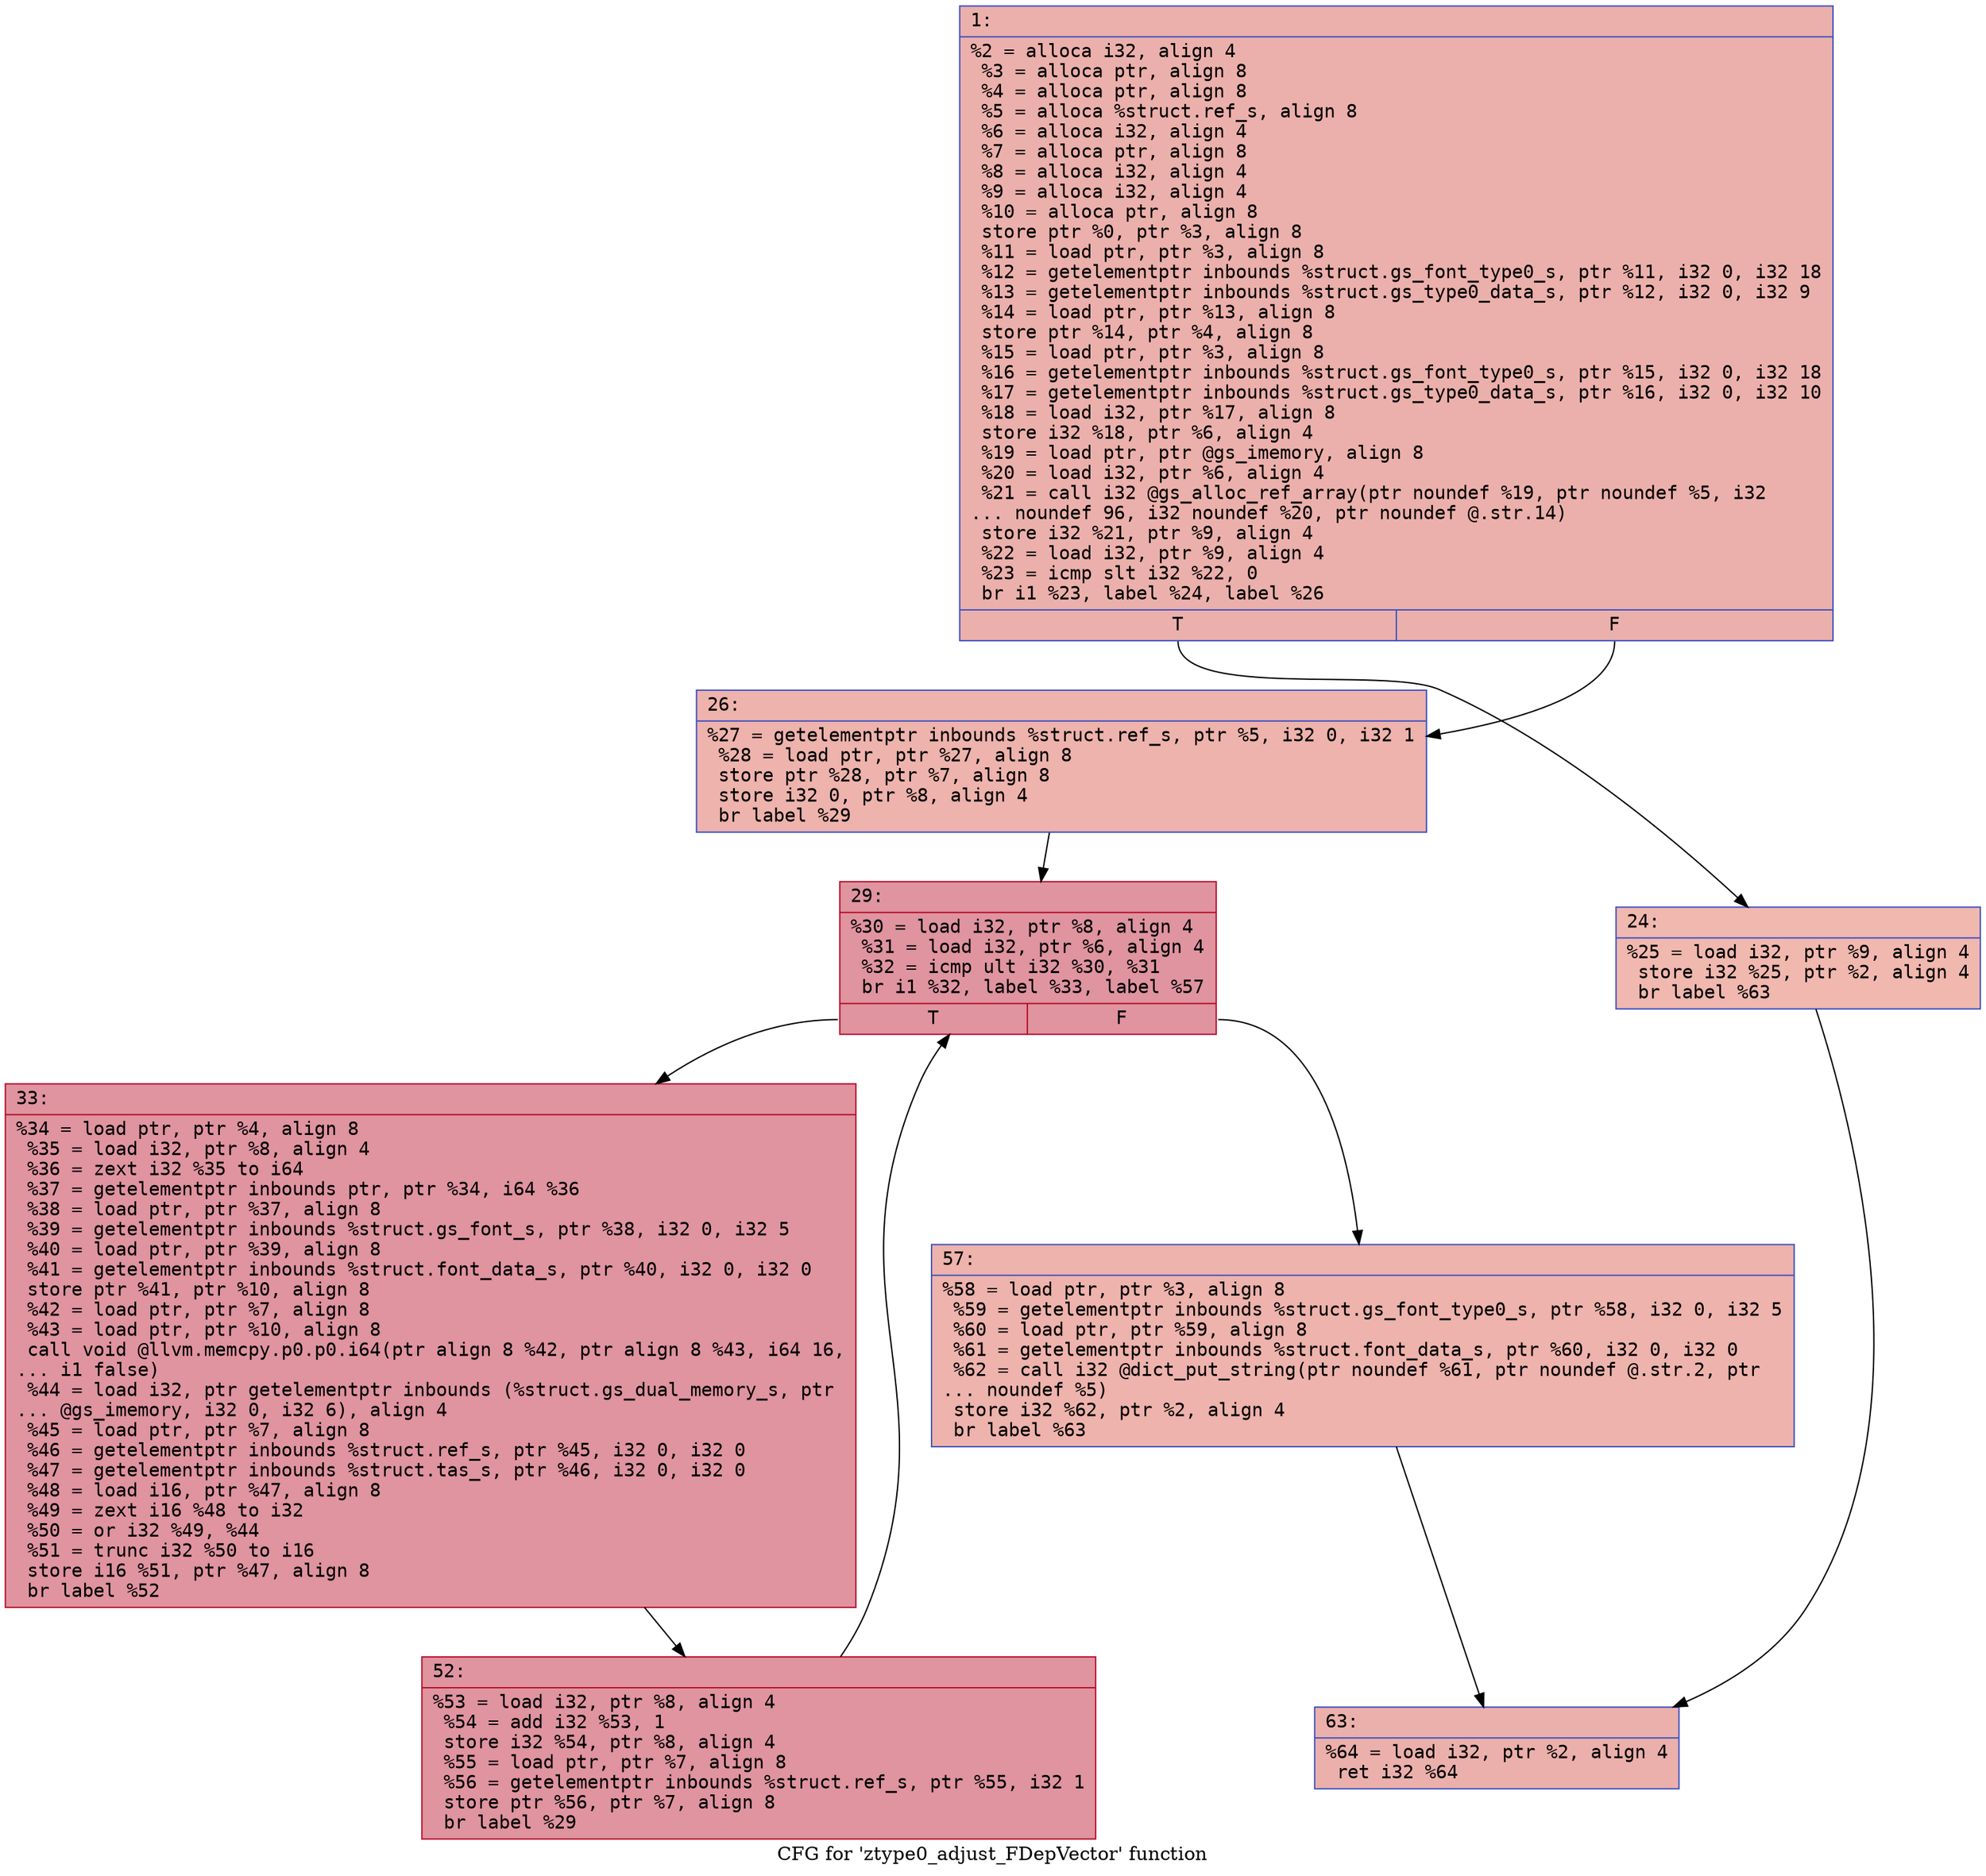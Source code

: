 digraph "CFG for 'ztype0_adjust_FDepVector' function" {
	label="CFG for 'ztype0_adjust_FDepVector' function";

	Node0x60000299ff20 [shape=record,color="#3d50c3ff", style=filled, fillcolor="#d24b4070" fontname="Courier",label="{1:\l|  %2 = alloca i32, align 4\l  %3 = alloca ptr, align 8\l  %4 = alloca ptr, align 8\l  %5 = alloca %struct.ref_s, align 8\l  %6 = alloca i32, align 4\l  %7 = alloca ptr, align 8\l  %8 = alloca i32, align 4\l  %9 = alloca i32, align 4\l  %10 = alloca ptr, align 8\l  store ptr %0, ptr %3, align 8\l  %11 = load ptr, ptr %3, align 8\l  %12 = getelementptr inbounds %struct.gs_font_type0_s, ptr %11, i32 0, i32 18\l  %13 = getelementptr inbounds %struct.gs_type0_data_s, ptr %12, i32 0, i32 9\l  %14 = load ptr, ptr %13, align 8\l  store ptr %14, ptr %4, align 8\l  %15 = load ptr, ptr %3, align 8\l  %16 = getelementptr inbounds %struct.gs_font_type0_s, ptr %15, i32 0, i32 18\l  %17 = getelementptr inbounds %struct.gs_type0_data_s, ptr %16, i32 0, i32 10\l  %18 = load i32, ptr %17, align 8\l  store i32 %18, ptr %6, align 4\l  %19 = load ptr, ptr @gs_imemory, align 8\l  %20 = load i32, ptr %6, align 4\l  %21 = call i32 @gs_alloc_ref_array(ptr noundef %19, ptr noundef %5, i32\l... noundef 96, i32 noundef %20, ptr noundef @.str.14)\l  store i32 %21, ptr %9, align 4\l  %22 = load i32, ptr %9, align 4\l  %23 = icmp slt i32 %22, 0\l  br i1 %23, label %24, label %26\l|{<s0>T|<s1>F}}"];
	Node0x60000299ff20:s0 -> Node0x60000299ff70[tooltip="1 -> 24\nProbability 37.50%" ];
	Node0x60000299ff20:s1 -> Node0x600002998000[tooltip="1 -> 26\nProbability 62.50%" ];
	Node0x60000299ff70 [shape=record,color="#3d50c3ff", style=filled, fillcolor="#dc5d4a70" fontname="Courier",label="{24:\l|  %25 = load i32, ptr %9, align 4\l  store i32 %25, ptr %2, align 4\l  br label %63\l}"];
	Node0x60000299ff70 -> Node0x600002998190[tooltip="24 -> 63\nProbability 100.00%" ];
	Node0x600002998000 [shape=record,color="#3d50c3ff", style=filled, fillcolor="#d6524470" fontname="Courier",label="{26:\l|  %27 = getelementptr inbounds %struct.ref_s, ptr %5, i32 0, i32 1\l  %28 = load ptr, ptr %27, align 8\l  store ptr %28, ptr %7, align 8\l  store i32 0, ptr %8, align 4\l  br label %29\l}"];
	Node0x600002998000 -> Node0x600002998050[tooltip="26 -> 29\nProbability 100.00%" ];
	Node0x600002998050 [shape=record,color="#b70d28ff", style=filled, fillcolor="#b70d2870" fontname="Courier",label="{29:\l|  %30 = load i32, ptr %8, align 4\l  %31 = load i32, ptr %6, align 4\l  %32 = icmp ult i32 %30, %31\l  br i1 %32, label %33, label %57\l|{<s0>T|<s1>F}}"];
	Node0x600002998050:s0 -> Node0x6000029980a0[tooltip="29 -> 33\nProbability 96.88%" ];
	Node0x600002998050:s1 -> Node0x600002998140[tooltip="29 -> 57\nProbability 3.12%" ];
	Node0x6000029980a0 [shape=record,color="#b70d28ff", style=filled, fillcolor="#b70d2870" fontname="Courier",label="{33:\l|  %34 = load ptr, ptr %4, align 8\l  %35 = load i32, ptr %8, align 4\l  %36 = zext i32 %35 to i64\l  %37 = getelementptr inbounds ptr, ptr %34, i64 %36\l  %38 = load ptr, ptr %37, align 8\l  %39 = getelementptr inbounds %struct.gs_font_s, ptr %38, i32 0, i32 5\l  %40 = load ptr, ptr %39, align 8\l  %41 = getelementptr inbounds %struct.font_data_s, ptr %40, i32 0, i32 0\l  store ptr %41, ptr %10, align 8\l  %42 = load ptr, ptr %7, align 8\l  %43 = load ptr, ptr %10, align 8\l  call void @llvm.memcpy.p0.p0.i64(ptr align 8 %42, ptr align 8 %43, i64 16,\l... i1 false)\l  %44 = load i32, ptr getelementptr inbounds (%struct.gs_dual_memory_s, ptr\l... @gs_imemory, i32 0, i32 6), align 4\l  %45 = load ptr, ptr %7, align 8\l  %46 = getelementptr inbounds %struct.ref_s, ptr %45, i32 0, i32 0\l  %47 = getelementptr inbounds %struct.tas_s, ptr %46, i32 0, i32 0\l  %48 = load i16, ptr %47, align 8\l  %49 = zext i16 %48 to i32\l  %50 = or i32 %49, %44\l  %51 = trunc i32 %50 to i16\l  store i16 %51, ptr %47, align 8\l  br label %52\l}"];
	Node0x6000029980a0 -> Node0x6000029980f0[tooltip="33 -> 52\nProbability 100.00%" ];
	Node0x6000029980f0 [shape=record,color="#b70d28ff", style=filled, fillcolor="#b70d2870" fontname="Courier",label="{52:\l|  %53 = load i32, ptr %8, align 4\l  %54 = add i32 %53, 1\l  store i32 %54, ptr %8, align 4\l  %55 = load ptr, ptr %7, align 8\l  %56 = getelementptr inbounds %struct.ref_s, ptr %55, i32 1\l  store ptr %56, ptr %7, align 8\l  br label %29\l}"];
	Node0x6000029980f0 -> Node0x600002998050[tooltip="52 -> 29\nProbability 100.00%" ];
	Node0x600002998140 [shape=record,color="#3d50c3ff", style=filled, fillcolor="#d6524470" fontname="Courier",label="{57:\l|  %58 = load ptr, ptr %3, align 8\l  %59 = getelementptr inbounds %struct.gs_font_type0_s, ptr %58, i32 0, i32 5\l  %60 = load ptr, ptr %59, align 8\l  %61 = getelementptr inbounds %struct.font_data_s, ptr %60, i32 0, i32 0\l  %62 = call i32 @dict_put_string(ptr noundef %61, ptr noundef @.str.2, ptr\l... noundef %5)\l  store i32 %62, ptr %2, align 4\l  br label %63\l}"];
	Node0x600002998140 -> Node0x600002998190[tooltip="57 -> 63\nProbability 100.00%" ];
	Node0x600002998190 [shape=record,color="#3d50c3ff", style=filled, fillcolor="#d24b4070" fontname="Courier",label="{63:\l|  %64 = load i32, ptr %2, align 4\l  ret i32 %64\l}"];
}
